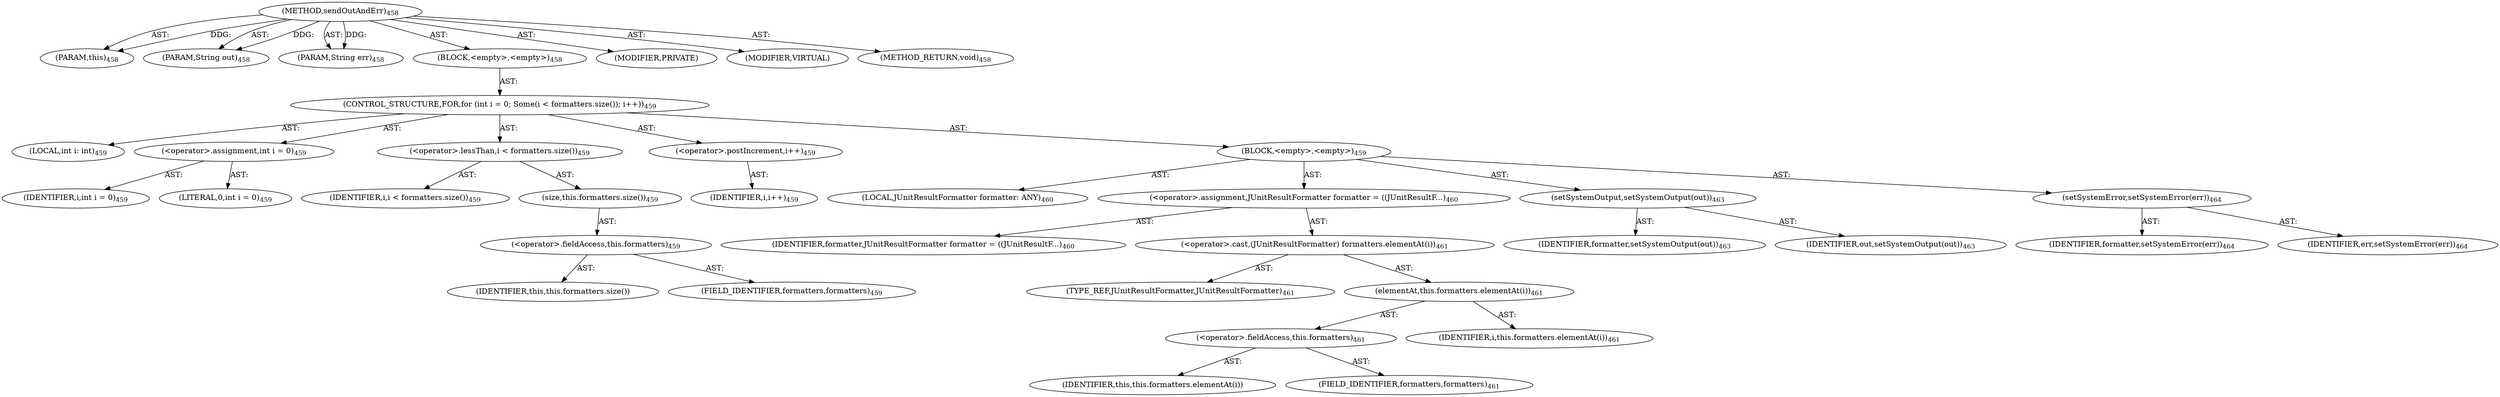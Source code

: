 digraph "sendOutAndErr" {  
"111669149713" [label = <(METHOD,sendOutAndErr)<SUB>458</SUB>> ]
"115964117045" [label = <(PARAM,this)<SUB>458</SUB>> ]
"115964117046" [label = <(PARAM,String out)<SUB>458</SUB>> ]
"115964117047" [label = <(PARAM,String err)<SUB>458</SUB>> ]
"25769803830" [label = <(BLOCK,&lt;empty&gt;,&lt;empty&gt;)<SUB>458</SUB>> ]
"47244640287" [label = <(CONTROL_STRUCTURE,FOR,for (int i = 0; Some(i &lt; formatters.size()); i++))<SUB>459</SUB>> ]
"94489280527" [label = <(LOCAL,int i: int)<SUB>459</SUB>> ]
"30064771304" [label = <(&lt;operator&gt;.assignment,int i = 0)<SUB>459</SUB>> ]
"68719476918" [label = <(IDENTIFIER,i,int i = 0)<SUB>459</SUB>> ]
"90194313258" [label = <(LITERAL,0,int i = 0)<SUB>459</SUB>> ]
"30064771305" [label = <(&lt;operator&gt;.lessThan,i &lt; formatters.size())<SUB>459</SUB>> ]
"68719476919" [label = <(IDENTIFIER,i,i &lt; formatters.size())<SUB>459</SUB>> ]
"30064771306" [label = <(size,this.formatters.size())<SUB>459</SUB>> ]
"30064771307" [label = <(&lt;operator&gt;.fieldAccess,this.formatters)<SUB>459</SUB>> ]
"68719476920" [label = <(IDENTIFIER,this,this.formatters.size())> ]
"55834574928" [label = <(FIELD_IDENTIFIER,formatters,formatters)<SUB>459</SUB>> ]
"30064771308" [label = <(&lt;operator&gt;.postIncrement,i++)<SUB>459</SUB>> ]
"68719476921" [label = <(IDENTIFIER,i,i++)<SUB>459</SUB>> ]
"25769803831" [label = <(BLOCK,&lt;empty&gt;,&lt;empty&gt;)<SUB>459</SUB>> ]
"94489280528" [label = <(LOCAL,JUnitResultFormatter formatter: ANY)<SUB>460</SUB>> ]
"30064771309" [label = <(&lt;operator&gt;.assignment,JUnitResultFormatter formatter = ((JUnitResultF...)<SUB>460</SUB>> ]
"68719476922" [label = <(IDENTIFIER,formatter,JUnitResultFormatter formatter = ((JUnitResultF...)<SUB>460</SUB>> ]
"30064771310" [label = <(&lt;operator&gt;.cast,(JUnitResultFormatter) formatters.elementAt(i))<SUB>461</SUB>> ]
"180388626441" [label = <(TYPE_REF,JUnitResultFormatter,JUnitResultFormatter)<SUB>461</SUB>> ]
"30064771311" [label = <(elementAt,this.formatters.elementAt(i))<SUB>461</SUB>> ]
"30064771312" [label = <(&lt;operator&gt;.fieldAccess,this.formatters)<SUB>461</SUB>> ]
"68719476923" [label = <(IDENTIFIER,this,this.formatters.elementAt(i))> ]
"55834574929" [label = <(FIELD_IDENTIFIER,formatters,formatters)<SUB>461</SUB>> ]
"68719476924" [label = <(IDENTIFIER,i,this.formatters.elementAt(i))<SUB>461</SUB>> ]
"30064771313" [label = <(setSystemOutput,setSystemOutput(out))<SUB>463</SUB>> ]
"68719476925" [label = <(IDENTIFIER,formatter,setSystemOutput(out))<SUB>463</SUB>> ]
"68719476926" [label = <(IDENTIFIER,out,setSystemOutput(out))<SUB>463</SUB>> ]
"30064771314" [label = <(setSystemError,setSystemError(err))<SUB>464</SUB>> ]
"68719476927" [label = <(IDENTIFIER,formatter,setSystemError(err))<SUB>464</SUB>> ]
"68719476928" [label = <(IDENTIFIER,err,setSystemError(err))<SUB>464</SUB>> ]
"133143986233" [label = <(MODIFIER,PRIVATE)> ]
"133143986234" [label = <(MODIFIER,VIRTUAL)> ]
"128849018897" [label = <(METHOD_RETURN,void)<SUB>458</SUB>> ]
  "111669149713" -> "115964117045"  [ label = "AST: "] 
  "111669149713" -> "115964117046"  [ label = "AST: "] 
  "111669149713" -> "115964117047"  [ label = "AST: "] 
  "111669149713" -> "25769803830"  [ label = "AST: "] 
  "111669149713" -> "133143986233"  [ label = "AST: "] 
  "111669149713" -> "133143986234"  [ label = "AST: "] 
  "111669149713" -> "128849018897"  [ label = "AST: "] 
  "25769803830" -> "47244640287"  [ label = "AST: "] 
  "47244640287" -> "94489280527"  [ label = "AST: "] 
  "47244640287" -> "30064771304"  [ label = "AST: "] 
  "47244640287" -> "30064771305"  [ label = "AST: "] 
  "47244640287" -> "30064771308"  [ label = "AST: "] 
  "47244640287" -> "25769803831"  [ label = "AST: "] 
  "30064771304" -> "68719476918"  [ label = "AST: "] 
  "30064771304" -> "90194313258"  [ label = "AST: "] 
  "30064771305" -> "68719476919"  [ label = "AST: "] 
  "30064771305" -> "30064771306"  [ label = "AST: "] 
  "30064771306" -> "30064771307"  [ label = "AST: "] 
  "30064771307" -> "68719476920"  [ label = "AST: "] 
  "30064771307" -> "55834574928"  [ label = "AST: "] 
  "30064771308" -> "68719476921"  [ label = "AST: "] 
  "25769803831" -> "94489280528"  [ label = "AST: "] 
  "25769803831" -> "30064771309"  [ label = "AST: "] 
  "25769803831" -> "30064771313"  [ label = "AST: "] 
  "25769803831" -> "30064771314"  [ label = "AST: "] 
  "30064771309" -> "68719476922"  [ label = "AST: "] 
  "30064771309" -> "30064771310"  [ label = "AST: "] 
  "30064771310" -> "180388626441"  [ label = "AST: "] 
  "30064771310" -> "30064771311"  [ label = "AST: "] 
  "30064771311" -> "30064771312"  [ label = "AST: "] 
  "30064771311" -> "68719476924"  [ label = "AST: "] 
  "30064771312" -> "68719476923"  [ label = "AST: "] 
  "30064771312" -> "55834574929"  [ label = "AST: "] 
  "30064771313" -> "68719476925"  [ label = "AST: "] 
  "30064771313" -> "68719476926"  [ label = "AST: "] 
  "30064771314" -> "68719476927"  [ label = "AST: "] 
  "30064771314" -> "68719476928"  [ label = "AST: "] 
  "111669149713" -> "115964117045"  [ label = "DDG: "] 
  "111669149713" -> "115964117046"  [ label = "DDG: "] 
  "111669149713" -> "115964117047"  [ label = "DDG: "] 
}

